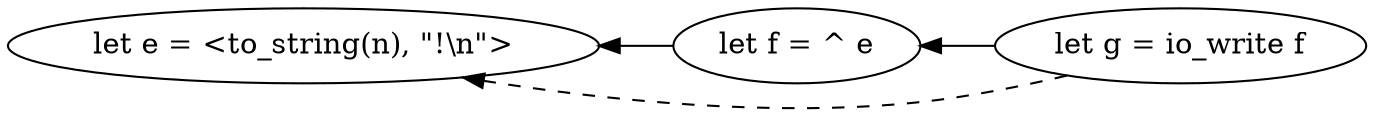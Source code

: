digraph G {
  rankdir = "RL";
  clusterrank = "local";
  ordering = "in";

  e[label="let e = <to_string(n), \"!\\n\">"];

  f[label="let f = ^ e"];
  f -> e[weight=2];

  g[label="let g = io_write f"];
  g -> f[weight=2];
  g -> e[style=dashed];
}
